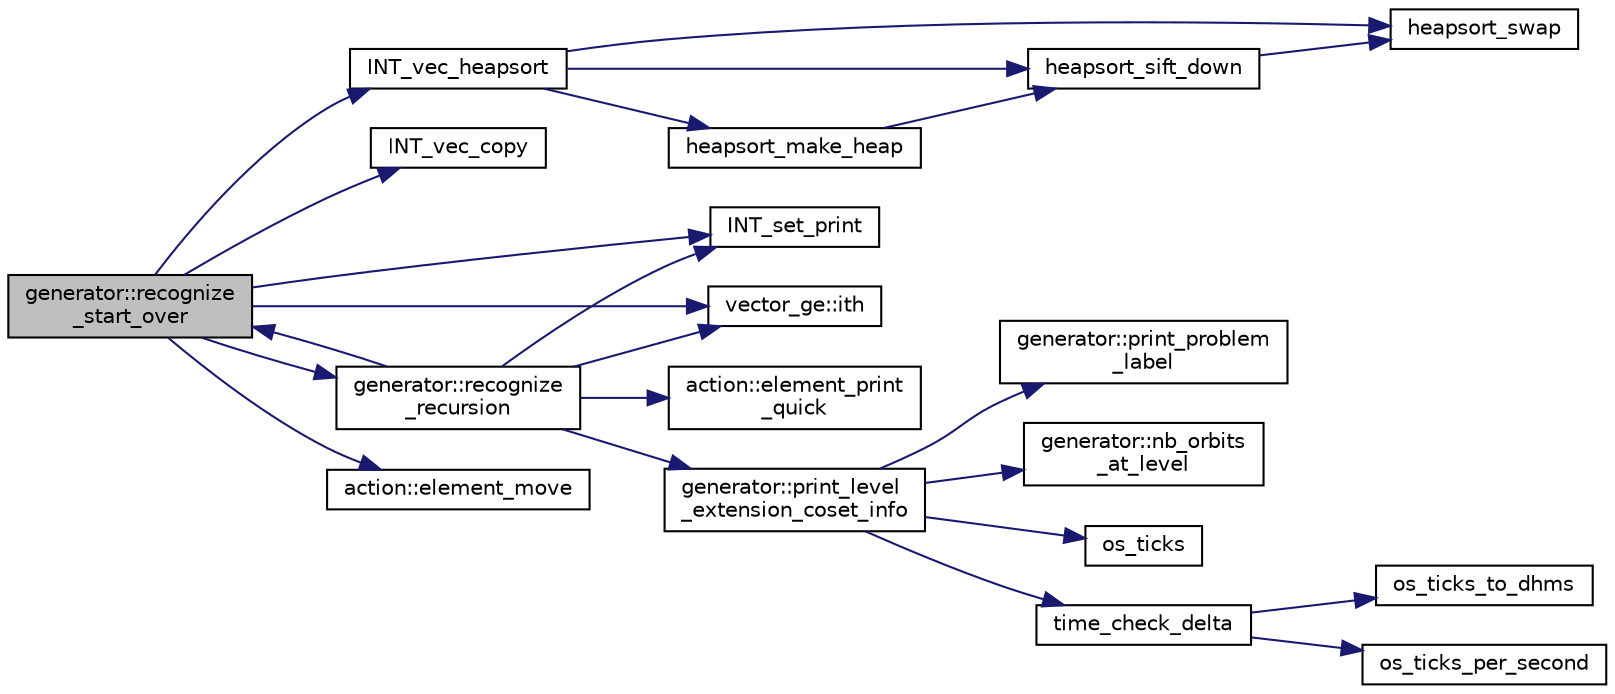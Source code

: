 digraph "generator::recognize_start_over"
{
  edge [fontname="Helvetica",fontsize="10",labelfontname="Helvetica",labelfontsize="10"];
  node [fontname="Helvetica",fontsize="10",shape=record];
  rankdir="LR";
  Node19882 [label="generator::recognize\l_start_over",height=0.2,width=0.4,color="black", fillcolor="grey75", style="filled", fontcolor="black"];
  Node19882 -> Node19883 [color="midnightblue",fontsize="10",style="solid",fontname="Helvetica"];
  Node19883 [label="INT_vec_heapsort",height=0.2,width=0.4,color="black", fillcolor="white", style="filled",URL="$d5/de2/foundations_2data__structures_2data__structures_8h.html#a3590ad9987f801fbfc94634300182f39"];
  Node19883 -> Node19884 [color="midnightblue",fontsize="10",style="solid",fontname="Helvetica"];
  Node19884 [label="heapsort_make_heap",height=0.2,width=0.4,color="black", fillcolor="white", style="filled",URL="$d4/dd7/sorting_8_c.html#a42f24453d7d77eeb1338ebd1a13cfdbb"];
  Node19884 -> Node19885 [color="midnightblue",fontsize="10",style="solid",fontname="Helvetica"];
  Node19885 [label="heapsort_sift_down",height=0.2,width=0.4,color="black", fillcolor="white", style="filled",URL="$d4/dd7/sorting_8_c.html#a65cbb1a6a3f01f511673705437ddc18b"];
  Node19885 -> Node19886 [color="midnightblue",fontsize="10",style="solid",fontname="Helvetica"];
  Node19886 [label="heapsort_swap",height=0.2,width=0.4,color="black", fillcolor="white", style="filled",URL="$d4/dd7/sorting_8_c.html#a8f048362e6065297b19b6975bcbbfcc6"];
  Node19883 -> Node19886 [color="midnightblue",fontsize="10",style="solid",fontname="Helvetica"];
  Node19883 -> Node19885 [color="midnightblue",fontsize="10",style="solid",fontname="Helvetica"];
  Node19882 -> Node19887 [color="midnightblue",fontsize="10",style="solid",fontname="Helvetica"];
  Node19887 [label="INT_vec_copy",height=0.2,width=0.4,color="black", fillcolor="white", style="filled",URL="$df/dbf/sajeeb_8_c.html#ac2d875e27e009af6ec04d17254d11075"];
  Node19882 -> Node19888 [color="midnightblue",fontsize="10",style="solid",fontname="Helvetica"];
  Node19888 [label="INT_set_print",height=0.2,width=0.4,color="black", fillcolor="white", style="filled",URL="$df/dbf/sajeeb_8_c.html#a97614645ec11df30e0e896367f91ffd9"];
  Node19882 -> Node19889 [color="midnightblue",fontsize="10",style="solid",fontname="Helvetica"];
  Node19889 [label="action::element_move",height=0.2,width=0.4,color="black", fillcolor="white", style="filled",URL="$d2/d86/classaction.html#a550947491bbb534d3d7951f50198a874"];
  Node19882 -> Node19890 [color="midnightblue",fontsize="10",style="solid",fontname="Helvetica"];
  Node19890 [label="vector_ge::ith",height=0.2,width=0.4,color="black", fillcolor="white", style="filled",URL="$d4/d6e/classvector__ge.html#a1ff002e8b746a9beb119d57dcd4a15ff"];
  Node19882 -> Node19891 [color="midnightblue",fontsize="10",style="solid",fontname="Helvetica"];
  Node19891 [label="generator::recognize\l_recursion",height=0.2,width=0.4,color="black", fillcolor="white", style="filled",URL="$d7/d73/classgenerator.html#aaa01a7f679c27da5a9602b31c66d47ee"];
  Node19891 -> Node19888 [color="midnightblue",fontsize="10",style="solid",fontname="Helvetica"];
  Node19891 -> Node19892 [color="midnightblue",fontsize="10",style="solid",fontname="Helvetica"];
  Node19892 [label="generator::print_level\l_extension_coset_info",height=0.2,width=0.4,color="black", fillcolor="white", style="filled",URL="$d7/d73/classgenerator.html#a89c72f79f883c8b241c958c4c9107bc1"];
  Node19892 -> Node19893 [color="midnightblue",fontsize="10",style="solid",fontname="Helvetica"];
  Node19893 [label="os_ticks",height=0.2,width=0.4,color="black", fillcolor="white", style="filled",URL="$d5/db4/io__and__os_8h.html#a3da6d2b09e35d569adb7101dffcb5224"];
  Node19892 -> Node19894 [color="midnightblue",fontsize="10",style="solid",fontname="Helvetica"];
  Node19894 [label="time_check_delta",height=0.2,width=0.4,color="black", fillcolor="white", style="filled",URL="$d9/d60/discreta_8h.html#a89a8565e34c7dcbb97180cd6af7454a1"];
  Node19894 -> Node19895 [color="midnightblue",fontsize="10",style="solid",fontname="Helvetica"];
  Node19895 [label="os_ticks_per_second",height=0.2,width=0.4,color="black", fillcolor="white", style="filled",URL="$d5/db4/io__and__os_8h.html#a1b35e7a094dfde9db39ae352c9c17042"];
  Node19894 -> Node19896 [color="midnightblue",fontsize="10",style="solid",fontname="Helvetica"];
  Node19896 [label="os_ticks_to_dhms",height=0.2,width=0.4,color="black", fillcolor="white", style="filled",URL="$d5/db4/io__and__os_8h.html#a0d715587fd9b8ab4e2bc822a2be313ba"];
  Node19892 -> Node19897 [color="midnightblue",fontsize="10",style="solid",fontname="Helvetica"];
  Node19897 [label="generator::print_problem\l_label",height=0.2,width=0.4,color="black", fillcolor="white", style="filled",URL="$d7/d73/classgenerator.html#a06d3c064ba84ebe8db3537e6273f16c3"];
  Node19892 -> Node19898 [color="midnightblue",fontsize="10",style="solid",fontname="Helvetica"];
  Node19898 [label="generator::nb_orbits\l_at_level",height=0.2,width=0.4,color="black", fillcolor="white", style="filled",URL="$d7/d73/classgenerator.html#a020f3d8378448310d044a4a24fadf301"];
  Node19891 -> Node19890 [color="midnightblue",fontsize="10",style="solid",fontname="Helvetica"];
  Node19891 -> Node19882 [color="midnightblue",fontsize="10",style="solid",fontname="Helvetica"];
  Node19891 -> Node19899 [color="midnightblue",fontsize="10",style="solid",fontname="Helvetica"];
  Node19899 [label="action::element_print\l_quick",height=0.2,width=0.4,color="black", fillcolor="white", style="filled",URL="$d2/d86/classaction.html#a4844680cf6750396f76494a28655265b"];
}
